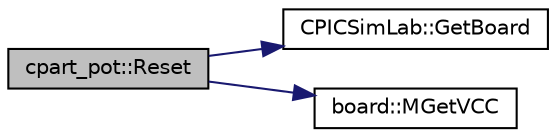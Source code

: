 digraph "cpart_pot::Reset"
{
 // LATEX_PDF_SIZE
  edge [fontname="Helvetica",fontsize="10",labelfontname="Helvetica",labelfontsize="10"];
  node [fontname="Helvetica",fontsize="10",shape=record];
  rankdir="LR";
  Node1 [label="cpart_pot::Reset",height=0.2,width=0.4,color="black", fillcolor="grey75", style="filled", fontcolor="black",tooltip="Reset part status."];
  Node1 -> Node2 [color="midnightblue",fontsize="10",style="solid",fontname="Helvetica"];
  Node2 [label="CPICSimLab::GetBoard",height=0.2,width=0.4,color="black", fillcolor="white", style="filled",URL="$class_c_p_i_c_sim_lab.html#aeae1956b61d48261081fc1b2bf339017",tooltip="Return a pointer to board object."];
  Node1 -> Node3 [color="midnightblue",fontsize="10",style="solid",fontname="Helvetica"];
  Node3 [label="board::MGetVCC",height=0.2,width=0.4,color="black", fillcolor="white", style="filled",URL="$classboard.html#a9ebf88699647f1db19f5d0cb2f84533a",tooltip="board microcontroller get vcc"];
}

